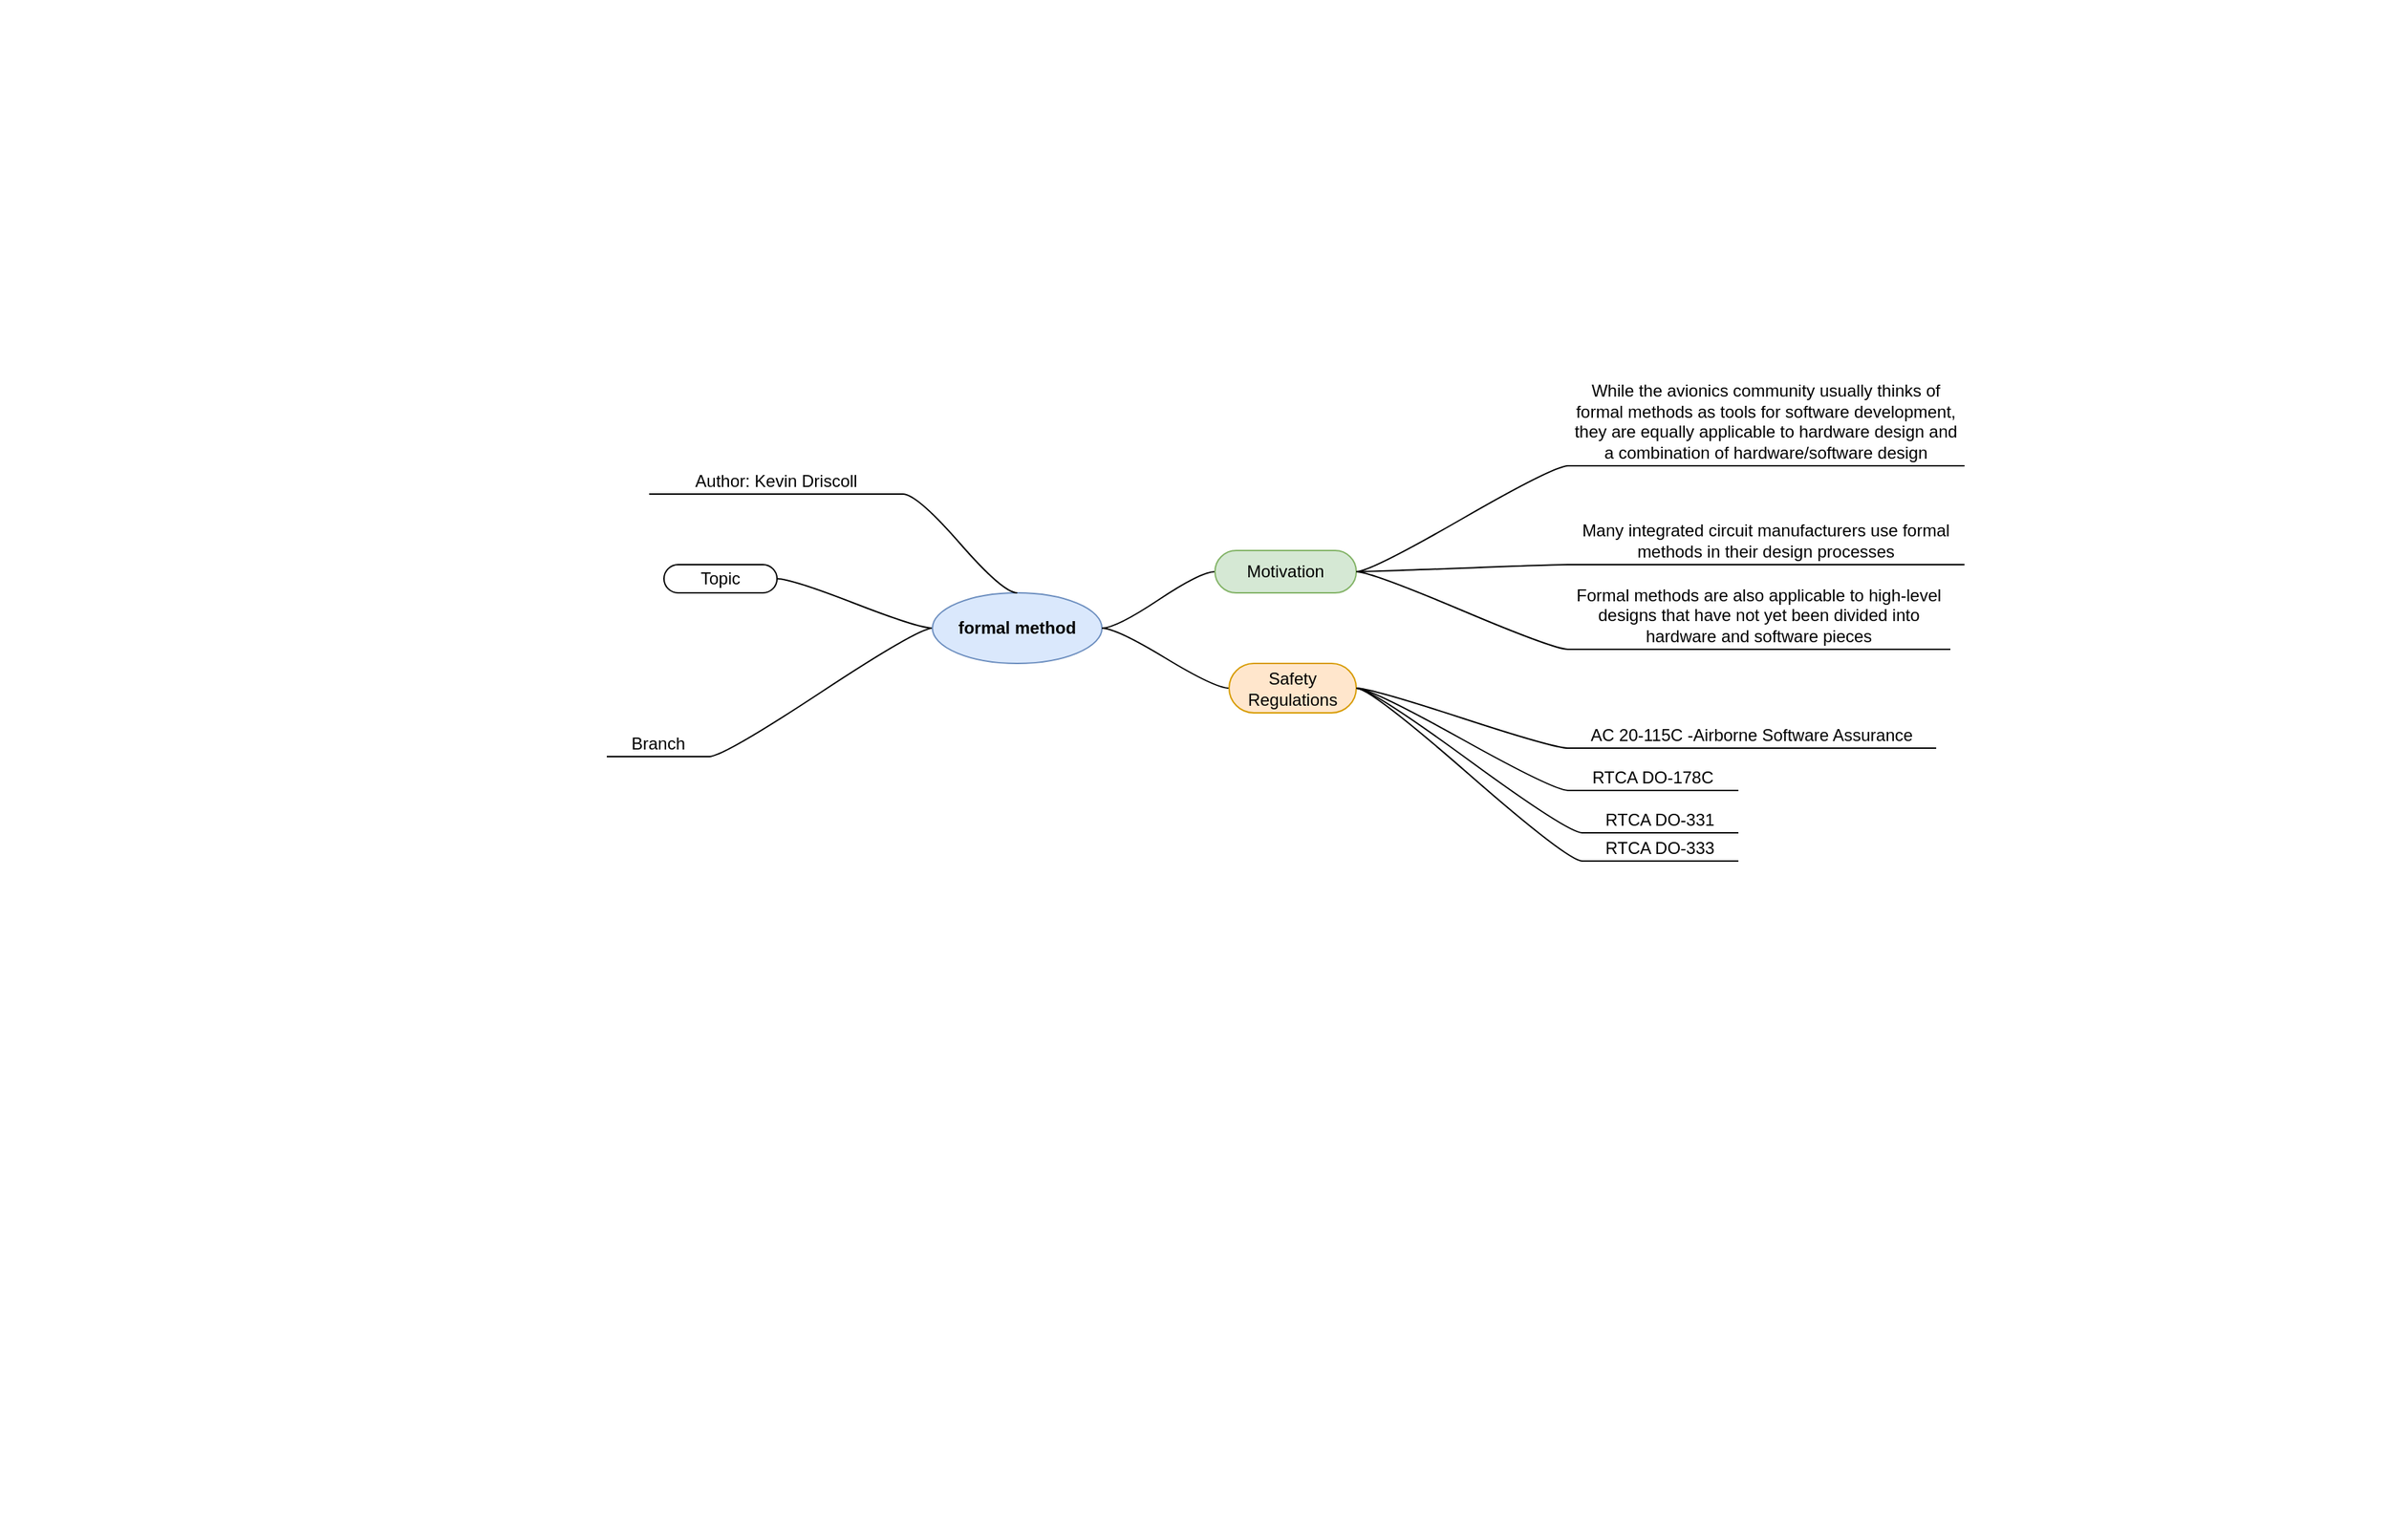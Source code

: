 <mxfile version="17.4.2" type="github">
  <diagram id="C2gG3lPaUjYdFsSE7ECr" name="Page-1">
    <mxGraphModel dx="-918" dy="1536" grid="1" gridSize="10" guides="1" tooltips="1" connect="1" arrows="1" fold="1" page="1" pageScale="1" pageWidth="850" pageHeight="1100" math="0" shadow="0">
      <root>
        <mxCell id="0" />
        <mxCell id="1" parent="0" />
        <mxCell id="TQTzzhm8wmnNG3Qn8nyk-273" value="" style="swimlane;startSize=20;horizontal=1;containerType=tree;strokeColor=none;swimlaneFillColor=default;gradientColor=none;" vertex="1" parent="1">
          <mxGeometry x="1750" y="-880" width="1690" height="1090" as="geometry" />
        </mxCell>
        <mxCell id="TQTzzhm8wmnNG3Qn8nyk-274" value="" style="edgeStyle=entityRelationEdgeStyle;startArrow=none;endArrow=none;segment=10;curved=1;rounded=0;" edge="1" parent="TQTzzhm8wmnNG3Qn8nyk-273" source="TQTzzhm8wmnNG3Qn8nyk-277" target="TQTzzhm8wmnNG3Qn8nyk-278">
          <mxGeometry relative="1" as="geometry" />
        </mxCell>
        <mxCell id="TQTzzhm8wmnNG3Qn8nyk-275" value="" style="edgeStyle=entityRelationEdgeStyle;startArrow=none;endArrow=none;segment=10;curved=1;rounded=0;" edge="1" parent="TQTzzhm8wmnNG3Qn8nyk-273" source="TQTzzhm8wmnNG3Qn8nyk-277" target="TQTzzhm8wmnNG3Qn8nyk-279">
          <mxGeometry relative="1" as="geometry" />
        </mxCell>
        <mxCell id="TQTzzhm8wmnNG3Qn8nyk-276" value="" style="edgeStyle=entityRelationEdgeStyle;startArrow=none;endArrow=none;segment=10;curved=1;rounded=0;" edge="1" parent="TQTzzhm8wmnNG3Qn8nyk-273" source="TQTzzhm8wmnNG3Qn8nyk-277" target="TQTzzhm8wmnNG3Qn8nyk-280">
          <mxGeometry relative="1" as="geometry" />
        </mxCell>
        <mxCell id="TQTzzhm8wmnNG3Qn8nyk-277" value="&lt;b&gt;formal method&lt;/b&gt;" style="ellipse;whiteSpace=wrap;html=1;align=center;treeFolding=1;treeMoving=1;newEdgeStyle={&quot;edgeStyle&quot;:&quot;entityRelationEdgeStyle&quot;,&quot;startArrow&quot;:&quot;none&quot;,&quot;endArrow&quot;:&quot;none&quot;,&quot;segment&quot;:10,&quot;curved&quot;:1};fillColor=#dae8fc;strokeColor=#6c8ebf;" vertex="1" parent="TQTzzhm8wmnNG3Qn8nyk-273">
          <mxGeometry x="660" y="420" width="120" height="50" as="geometry" />
        </mxCell>
        <mxCell id="TQTzzhm8wmnNG3Qn8nyk-278" value="Motivation" style="whiteSpace=wrap;html=1;rounded=1;arcSize=50;align=center;verticalAlign=middle;strokeWidth=1;autosize=1;spacing=4;treeFolding=1;treeMoving=1;newEdgeStyle={&quot;edgeStyle&quot;:&quot;entityRelationEdgeStyle&quot;,&quot;startArrow&quot;:&quot;none&quot;,&quot;endArrow&quot;:&quot;none&quot;,&quot;segment&quot;:10,&quot;curved&quot;:1};fillColor=#d5e8d4;strokeColor=#82b366;" vertex="1" parent="TQTzzhm8wmnNG3Qn8nyk-273">
          <mxGeometry x="860" y="390" width="100" height="30" as="geometry" />
        </mxCell>
        <mxCell id="TQTzzhm8wmnNG3Qn8nyk-279" value="Topic" style="whiteSpace=wrap;html=1;rounded=1;arcSize=50;align=center;verticalAlign=middle;strokeWidth=1;autosize=1;spacing=4;treeFolding=1;treeMoving=1;newEdgeStyle={&quot;edgeStyle&quot;:&quot;entityRelationEdgeStyle&quot;,&quot;startArrow&quot;:&quot;none&quot;,&quot;endArrow&quot;:&quot;none&quot;,&quot;segment&quot;:10,&quot;curved&quot;:1};" vertex="1" parent="TQTzzhm8wmnNG3Qn8nyk-273">
          <mxGeometry x="470" y="400" width="80" height="20" as="geometry" />
        </mxCell>
        <mxCell id="TQTzzhm8wmnNG3Qn8nyk-280" value="Branch" style="whiteSpace=wrap;html=1;shape=partialRectangle;top=0;left=0;bottom=1;right=0;points=[[0,1],[1,1]];fillColor=none;align=center;verticalAlign=bottom;routingCenterY=0.5;snapToPoint=1;autosize=1;treeFolding=1;treeMoving=1;newEdgeStyle={&quot;edgeStyle&quot;:&quot;entityRelationEdgeStyle&quot;,&quot;startArrow&quot;:&quot;none&quot;,&quot;endArrow&quot;:&quot;none&quot;,&quot;segment&quot;:10,&quot;curved&quot;:1};" vertex="1" parent="TQTzzhm8wmnNG3Qn8nyk-273">
          <mxGeometry x="430" y="510" width="72" height="26" as="geometry" />
        </mxCell>
        <mxCell id="TQTzzhm8wmnNG3Qn8nyk-281" value="" style="edgeStyle=entityRelationEdgeStyle;startArrow=none;endArrow=none;segment=10;curved=1;rounded=0;" edge="1" parent="TQTzzhm8wmnNG3Qn8nyk-273" source="TQTzzhm8wmnNG3Qn8nyk-278" target="TQTzzhm8wmnNG3Qn8nyk-282">
          <mxGeometry relative="1" as="geometry">
            <mxPoint x="620" y="379" as="sourcePoint" />
          </mxGeometry>
        </mxCell>
        <mxCell id="TQTzzhm8wmnNG3Qn8nyk-282" value="While the avionics community usually thinks of formal methods as tools for software development, they are equally applicable to hardware design and a combination of hardware/software design" style="whiteSpace=wrap;html=1;shape=partialRectangle;top=0;left=0;bottom=1;right=0;points=[[0,1],[1,1]];fillColor=default;align=center;verticalAlign=bottom;routingCenterY=0.5;snapToPoint=1;recursiveResize=0;autosize=1;treeFolding=1;treeMoving=1;newEdgeStyle={&quot;edgeStyle&quot;:&quot;entityRelationEdgeStyle&quot;,&quot;startArrow&quot;:&quot;none&quot;,&quot;endArrow&quot;:&quot;none&quot;,&quot;segment&quot;:10,&quot;curved&quot;:1};fontFamily=Helvetica;fontSize=12;fontColor=default;strokeColor=default;strokeWidth=1;" vertex="1" parent="TQTzzhm8wmnNG3Qn8nyk-273">
          <mxGeometry x="1110" y="240" width="280" height="90" as="geometry" />
        </mxCell>
        <mxCell id="TQTzzhm8wmnNG3Qn8nyk-285" value="Author:&amp;nbsp;Kevin Driscoll" style="whiteSpace=wrap;html=1;shape=partialRectangle;top=0;left=0;bottom=1;right=0;points=[[0,1],[1,1]];fillColor=none;align=center;verticalAlign=bottom;routingCenterY=0.5;snapToPoint=1;autosize=1;treeFolding=1;treeMoving=1;newEdgeStyle={&quot;edgeStyle&quot;:&quot;entityRelationEdgeStyle&quot;,&quot;startArrow&quot;:&quot;none&quot;,&quot;endArrow&quot;:&quot;none&quot;,&quot;segment&quot;:10,&quot;curved&quot;:1};" vertex="1" parent="TQTzzhm8wmnNG3Qn8nyk-273">
          <mxGeometry x="460" y="330" width="179" height="20" as="geometry" />
        </mxCell>
        <mxCell id="TQTzzhm8wmnNG3Qn8nyk-286" value="" style="edgeStyle=entityRelationEdgeStyle;startArrow=none;endArrow=none;segment=10;curved=1;rounded=0;exitX=0.5;exitY=0;exitDx=0;exitDy=0;" edge="1" parent="TQTzzhm8wmnNG3Qn8nyk-273" source="TQTzzhm8wmnNG3Qn8nyk-277" target="TQTzzhm8wmnNG3Qn8nyk-285">
          <mxGeometry relative="1" as="geometry">
            <mxPoint x="370" y="170" as="sourcePoint" />
          </mxGeometry>
        </mxCell>
        <mxCell id="TQTzzhm8wmnNG3Qn8nyk-289" value="" style="edgeStyle=entityRelationEdgeStyle;startArrow=none;endArrow=none;segment=10;curved=1;rounded=0;" edge="1" parent="TQTzzhm8wmnNG3Qn8nyk-273" source="TQTzzhm8wmnNG3Qn8nyk-277" target="TQTzzhm8wmnNG3Qn8nyk-290">
          <mxGeometry relative="1" as="geometry">
            <mxPoint x="590" y="309" as="sourcePoint" />
          </mxGeometry>
        </mxCell>
        <mxCell id="TQTzzhm8wmnNG3Qn8nyk-290" value="Safety Regulations" style="whiteSpace=wrap;html=1;rounded=1;arcSize=50;align=center;verticalAlign=middle;strokeWidth=1;autosize=1;spacing=4;treeFolding=1;treeMoving=1;newEdgeStyle={&quot;edgeStyle&quot;:&quot;entityRelationEdgeStyle&quot;,&quot;startArrow&quot;:&quot;none&quot;,&quot;endArrow&quot;:&quot;none&quot;,&quot;segment&quot;:10,&quot;curved&quot;:1};fillColor=#ffe6cc;strokeColor=#d79b00;" vertex="1" parent="TQTzzhm8wmnNG3Qn8nyk-273">
          <mxGeometry x="870" y="470" width="90" height="35" as="geometry" />
        </mxCell>
        <mxCell id="TQTzzhm8wmnNG3Qn8nyk-291" value="" style="edgeStyle=entityRelationEdgeStyle;startArrow=none;endArrow=none;segment=10;curved=1;rounded=0;" edge="1" parent="TQTzzhm8wmnNG3Qn8nyk-273" source="TQTzzhm8wmnNG3Qn8nyk-290" target="TQTzzhm8wmnNG3Qn8nyk-292">
          <mxGeometry relative="1" as="geometry">
            <mxPoint x="750" y="387.5" as="sourcePoint" />
          </mxGeometry>
        </mxCell>
        <mxCell id="TQTzzhm8wmnNG3Qn8nyk-292" value="RTCA DO-333" style="whiteSpace=wrap;html=1;shape=partialRectangle;top=0;left=0;bottom=1;right=0;points=[[0,1],[1,1]];align=center;verticalAlign=bottom;routingCenterY=0.5;snapToPoint=1;recursiveResize=0;autosize=1;treeFolding=1;treeMoving=1;newEdgeStyle={&quot;edgeStyle&quot;:&quot;entityRelationEdgeStyle&quot;,&quot;startArrow&quot;:&quot;none&quot;,&quot;endArrow&quot;:&quot;none&quot;,&quot;segment&quot;:10,&quot;curved&quot;:1};fontFamily=Helvetica;fontSize=12;strokeWidth=1;" vertex="1" parent="TQTzzhm8wmnNG3Qn8nyk-273">
          <mxGeometry x="1120" y="590" width="110" height="20" as="geometry" />
        </mxCell>
        <mxCell id="TQTzzhm8wmnNG3Qn8nyk-293" value="AC 20-115C -Airborne Software Assurance" style="whiteSpace=wrap;html=1;shape=partialRectangle;top=0;left=0;bottom=1;right=0;points=[[0,1],[1,1]];align=center;verticalAlign=bottom;routingCenterY=0.5;snapToPoint=1;recursiveResize=0;autosize=1;treeFolding=1;treeMoving=1;newEdgeStyle={&quot;edgeStyle&quot;:&quot;entityRelationEdgeStyle&quot;,&quot;startArrow&quot;:&quot;none&quot;,&quot;endArrow&quot;:&quot;none&quot;,&quot;segment&quot;:10,&quot;curved&quot;:1};fontFamily=Helvetica;fontSize=12;strokeWidth=1;" vertex="1" parent="TQTzzhm8wmnNG3Qn8nyk-273">
          <mxGeometry x="1110" y="510" width="260" height="20" as="geometry" />
        </mxCell>
        <mxCell id="TQTzzhm8wmnNG3Qn8nyk-294" value="RTCA DO-331" style="whiteSpace=wrap;html=1;shape=partialRectangle;top=0;left=0;bottom=1;right=0;points=[[0,1],[1,1]];align=center;verticalAlign=bottom;routingCenterY=0.5;snapToPoint=1;recursiveResize=0;autosize=1;treeFolding=1;treeMoving=1;newEdgeStyle={&quot;edgeStyle&quot;:&quot;entityRelationEdgeStyle&quot;,&quot;startArrow&quot;:&quot;none&quot;,&quot;endArrow&quot;:&quot;none&quot;,&quot;segment&quot;:10,&quot;curved&quot;:1};fontFamily=Helvetica;fontSize=12;strokeWidth=1;" vertex="1" parent="TQTzzhm8wmnNG3Qn8nyk-273">
          <mxGeometry x="1120" y="570" width="110" height="20" as="geometry" />
        </mxCell>
        <mxCell id="TQTzzhm8wmnNG3Qn8nyk-295" value="" style="edgeStyle=entityRelationEdgeStyle;startArrow=none;endArrow=none;segment=10;curved=1;rounded=0;" edge="1" parent="TQTzzhm8wmnNG3Qn8nyk-273" source="TQTzzhm8wmnNG3Qn8nyk-290" target="TQTzzhm8wmnNG3Qn8nyk-293">
          <mxGeometry relative="1" as="geometry">
            <mxPoint x="580" y="297.5" as="sourcePoint" />
            <mxPoint x="660" y="360" as="targetPoint" />
          </mxGeometry>
        </mxCell>
        <mxCell id="TQTzzhm8wmnNG3Qn8nyk-296" value="" style="edgeStyle=entityRelationEdgeStyle;startArrow=none;endArrow=none;segment=10;curved=1;rounded=0;" edge="1" parent="TQTzzhm8wmnNG3Qn8nyk-273" source="TQTzzhm8wmnNG3Qn8nyk-290" target="TQTzzhm8wmnNG3Qn8nyk-294">
          <mxGeometry relative="1" as="geometry">
            <mxPoint x="580" y="297.5" as="sourcePoint" />
            <mxPoint x="660" y="385" as="targetPoint" />
          </mxGeometry>
        </mxCell>
        <mxCell id="TQTzzhm8wmnNG3Qn8nyk-297" value="" style="edgeStyle=entityRelationEdgeStyle;startArrow=none;endArrow=none;segment=10;curved=1;rounded=0;" edge="1" parent="TQTzzhm8wmnNG3Qn8nyk-273" source="TQTzzhm8wmnNG3Qn8nyk-290" target="TQTzzhm8wmnNG3Qn8nyk-298">
          <mxGeometry relative="1" as="geometry">
            <mxPoint x="740" y="357.5" as="sourcePoint" />
            <mxPoint x="660" y="360" as="targetPoint" />
          </mxGeometry>
        </mxCell>
        <mxCell id="TQTzzhm8wmnNG3Qn8nyk-298" value="RTCA DO-178C" style="whiteSpace=wrap;html=1;shape=partialRectangle;top=0;left=0;bottom=1;right=0;points=[[0,1],[1,1]];align=center;verticalAlign=bottom;routingCenterY=0.5;snapToPoint=1;recursiveResize=0;autosize=1;treeFolding=1;treeMoving=1;newEdgeStyle={&quot;edgeStyle&quot;:&quot;entityRelationEdgeStyle&quot;,&quot;startArrow&quot;:&quot;none&quot;,&quot;endArrow&quot;:&quot;none&quot;,&quot;segment&quot;:10,&quot;curved&quot;:1};fontFamily=Helvetica;fontSize=12;strokeWidth=1;" vertex="1" parent="TQTzzhm8wmnNG3Qn8nyk-273">
          <mxGeometry x="1110" y="540" width="120" height="20" as="geometry" />
        </mxCell>
        <mxCell id="TQTzzhm8wmnNG3Qn8nyk-305" value="Formal methods are also applicable to high-level designs that have not yet been divided into hardware and software pieces" style="whiteSpace=wrap;html=1;shape=partialRectangle;top=0;left=0;bottom=1;right=0;points=[[0,1],[1,1]];fillColor=default;align=center;verticalAlign=bottom;routingCenterY=0.5;snapToPoint=1;recursiveResize=0;autosize=1;treeFolding=1;treeMoving=1;newEdgeStyle={&quot;edgeStyle&quot;:&quot;entityRelationEdgeStyle&quot;,&quot;startArrow&quot;:&quot;none&quot;,&quot;endArrow&quot;:&quot;none&quot;,&quot;segment&quot;:10,&quot;curved&quot;:1};fontFamily=Helvetica;fontSize=12;fontColor=default;strokeColor=default;strokeWidth=1;" vertex="1" parent="TQTzzhm8wmnNG3Qn8nyk-273">
          <mxGeometry x="1110" y="430" width="270" height="30" as="geometry" />
        </mxCell>
        <mxCell id="TQTzzhm8wmnNG3Qn8nyk-306" value="Many integrated circuit manufacturers use formal methods in their design processes" style="whiteSpace=wrap;html=1;shape=partialRectangle;top=0;left=0;bottom=1;right=0;points=[[0,1],[1,1]];fillColor=default;align=center;verticalAlign=bottom;routingCenterY=0.5;snapToPoint=1;recursiveResize=0;autosize=1;treeFolding=1;treeMoving=1;newEdgeStyle={&quot;edgeStyle&quot;:&quot;entityRelationEdgeStyle&quot;,&quot;startArrow&quot;:&quot;none&quot;,&quot;endArrow&quot;:&quot;none&quot;,&quot;segment&quot;:10,&quot;curved&quot;:1};fontFamily=Helvetica;fontSize=12;fontColor=default;strokeColor=default;strokeWidth=1;" vertex="1" parent="TQTzzhm8wmnNG3Qn8nyk-273">
          <mxGeometry x="1110" y="350" width="280" height="50" as="geometry" />
        </mxCell>
        <mxCell id="TQTzzhm8wmnNG3Qn8nyk-307" value="" style="edgeStyle=entityRelationEdgeStyle;startArrow=none;endArrow=none;segment=10;curved=1;rounded=0;" edge="1" parent="TQTzzhm8wmnNG3Qn8nyk-273" source="TQTzzhm8wmnNG3Qn8nyk-278" target="TQTzzhm8wmnNG3Qn8nyk-305">
          <mxGeometry relative="1" as="geometry">
            <mxPoint x="960" y="405" as="sourcePoint" />
            <mxPoint x="930.143" y="244.143" as="targetPoint" />
          </mxGeometry>
        </mxCell>
        <mxCell id="TQTzzhm8wmnNG3Qn8nyk-308" value="" style="edgeStyle=entityRelationEdgeStyle;startArrow=none;endArrow=none;segment=10;curved=1;rounded=0;" edge="1" parent="TQTzzhm8wmnNG3Qn8nyk-273" source="TQTzzhm8wmnNG3Qn8nyk-278" target="TQTzzhm8wmnNG3Qn8nyk-306">
          <mxGeometry relative="1" as="geometry">
            <mxPoint x="960" y="405" as="sourcePoint" />
            <mxPoint x="930.143" y="178.429" as="targetPoint" />
          </mxGeometry>
        </mxCell>
      </root>
    </mxGraphModel>
  </diagram>
</mxfile>
